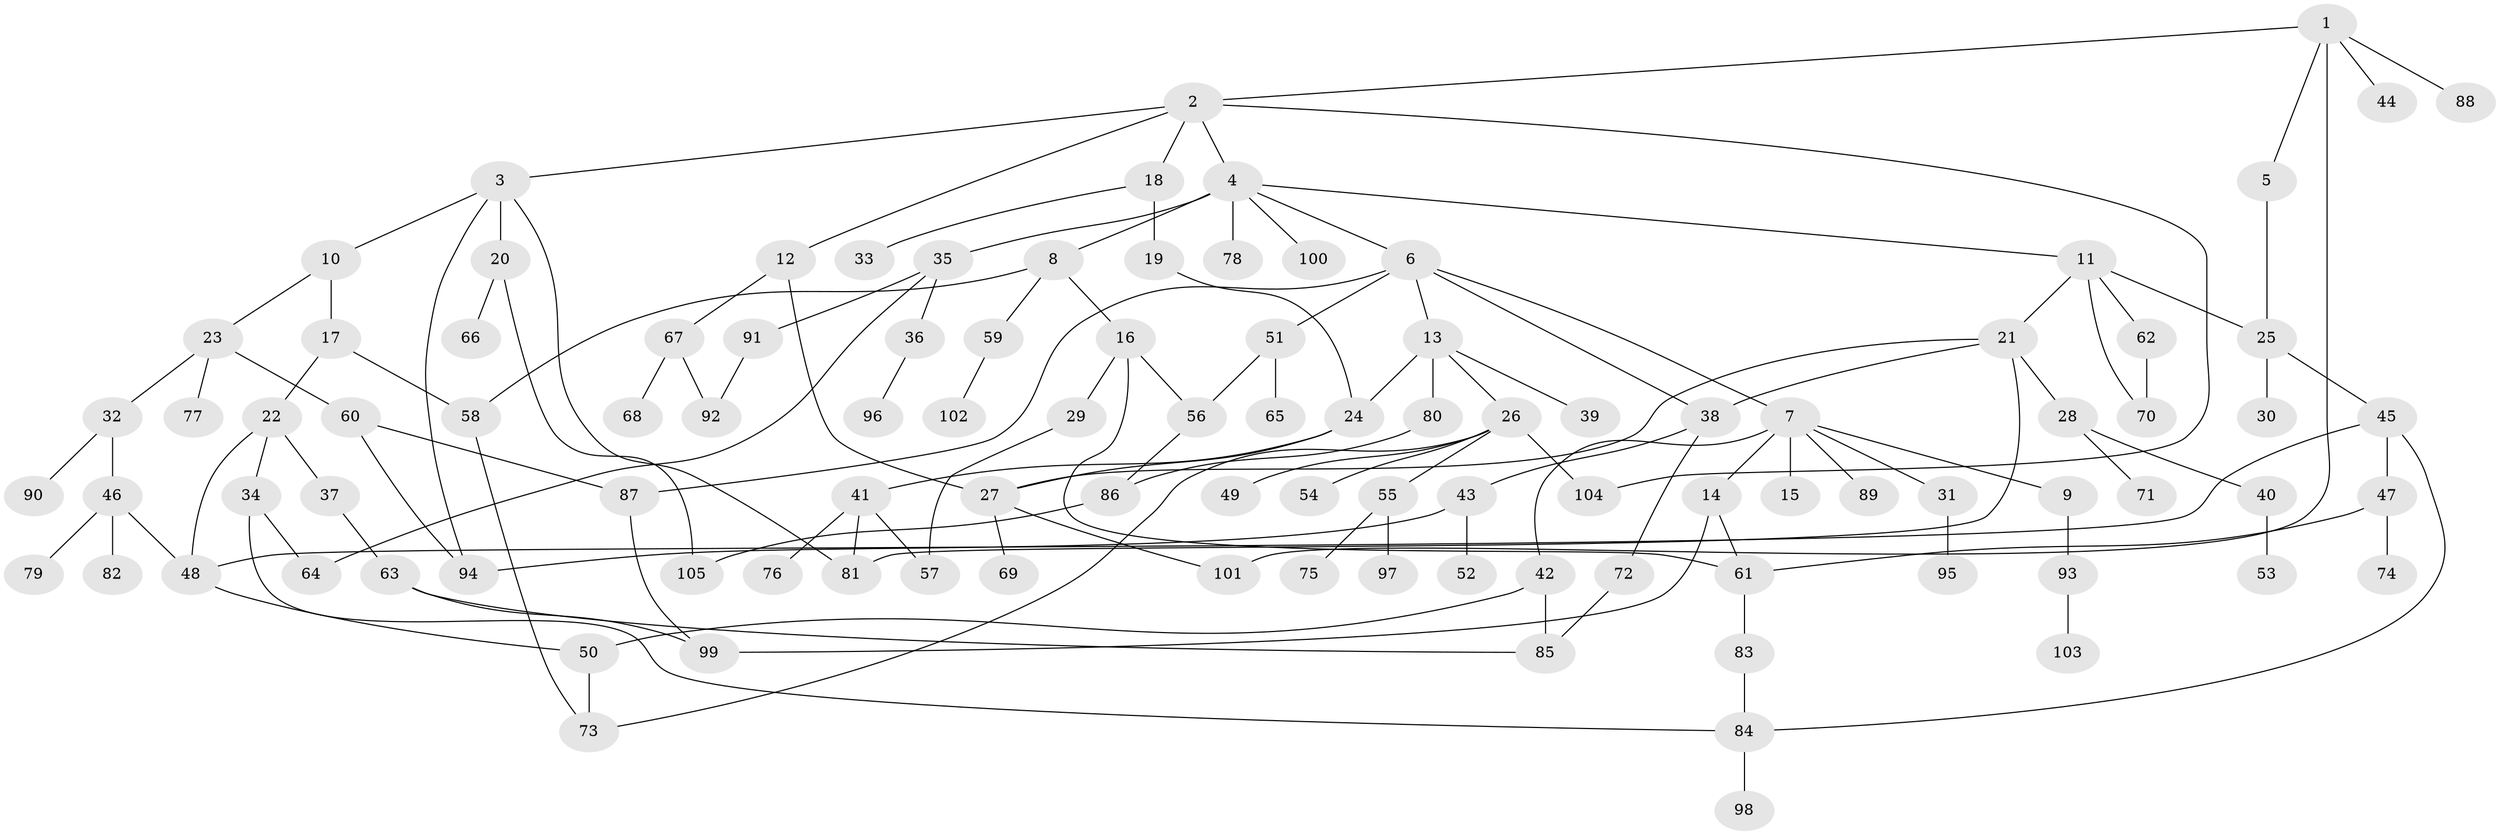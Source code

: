 // Generated by graph-tools (version 1.1) at 2025/49/03/09/25 03:49:21]
// undirected, 105 vertices, 137 edges
graph export_dot {
graph [start="1"]
  node [color=gray90,style=filled];
  1;
  2;
  3;
  4;
  5;
  6;
  7;
  8;
  9;
  10;
  11;
  12;
  13;
  14;
  15;
  16;
  17;
  18;
  19;
  20;
  21;
  22;
  23;
  24;
  25;
  26;
  27;
  28;
  29;
  30;
  31;
  32;
  33;
  34;
  35;
  36;
  37;
  38;
  39;
  40;
  41;
  42;
  43;
  44;
  45;
  46;
  47;
  48;
  49;
  50;
  51;
  52;
  53;
  54;
  55;
  56;
  57;
  58;
  59;
  60;
  61;
  62;
  63;
  64;
  65;
  66;
  67;
  68;
  69;
  70;
  71;
  72;
  73;
  74;
  75;
  76;
  77;
  78;
  79;
  80;
  81;
  82;
  83;
  84;
  85;
  86;
  87;
  88;
  89;
  90;
  91;
  92;
  93;
  94;
  95;
  96;
  97;
  98;
  99;
  100;
  101;
  102;
  103;
  104;
  105;
  1 -- 2;
  1 -- 5;
  1 -- 44;
  1 -- 88;
  1 -- 101;
  2 -- 3;
  2 -- 4;
  2 -- 12;
  2 -- 18;
  2 -- 104;
  3 -- 10;
  3 -- 20;
  3 -- 81;
  3 -- 94;
  4 -- 6;
  4 -- 8;
  4 -- 11;
  4 -- 35;
  4 -- 78;
  4 -- 100;
  5 -- 25;
  6 -- 7;
  6 -- 13;
  6 -- 51;
  6 -- 87;
  6 -- 38;
  7 -- 9;
  7 -- 14;
  7 -- 15;
  7 -- 31;
  7 -- 42;
  7 -- 89;
  8 -- 16;
  8 -- 59;
  8 -- 58;
  9 -- 93;
  10 -- 17;
  10 -- 23;
  11 -- 21;
  11 -- 25;
  11 -- 62;
  11 -- 70;
  12 -- 67;
  12 -- 27;
  13 -- 24;
  13 -- 26;
  13 -- 39;
  13 -- 80;
  14 -- 61;
  14 -- 99;
  16 -- 29;
  16 -- 56;
  16 -- 61;
  17 -- 22;
  17 -- 58;
  18 -- 19;
  18 -- 33;
  19 -- 24;
  20 -- 66;
  20 -- 105;
  21 -- 27;
  21 -- 28;
  21 -- 38;
  21 -- 81;
  22 -- 34;
  22 -- 37;
  22 -- 48;
  23 -- 32;
  23 -- 60;
  23 -- 77;
  24 -- 41;
  24 -- 27;
  25 -- 30;
  25 -- 45;
  26 -- 49;
  26 -- 54;
  26 -- 55;
  26 -- 104;
  26 -- 73;
  27 -- 69;
  27 -- 101;
  28 -- 40;
  28 -- 71;
  29 -- 57;
  31 -- 95;
  32 -- 46;
  32 -- 90;
  34 -- 64;
  34 -- 84;
  35 -- 36;
  35 -- 91;
  35 -- 64;
  36 -- 96;
  37 -- 63;
  38 -- 43;
  38 -- 72;
  40 -- 53;
  41 -- 57;
  41 -- 76;
  41 -- 81;
  42 -- 50;
  42 -- 85;
  43 -- 52;
  43 -- 94;
  45 -- 47;
  45 -- 48;
  45 -- 84;
  46 -- 79;
  46 -- 82;
  46 -- 48;
  47 -- 74;
  47 -- 61;
  48 -- 50;
  50 -- 73;
  51 -- 65;
  51 -- 56;
  55 -- 75;
  55 -- 97;
  56 -- 86;
  58 -- 73;
  59 -- 102;
  60 -- 87;
  60 -- 94;
  61 -- 83;
  62 -- 70;
  63 -- 99;
  63 -- 85;
  67 -- 68;
  67 -- 92;
  72 -- 85;
  80 -- 86;
  83 -- 84;
  84 -- 98;
  86 -- 105;
  87 -- 99;
  91 -- 92;
  93 -- 103;
}
